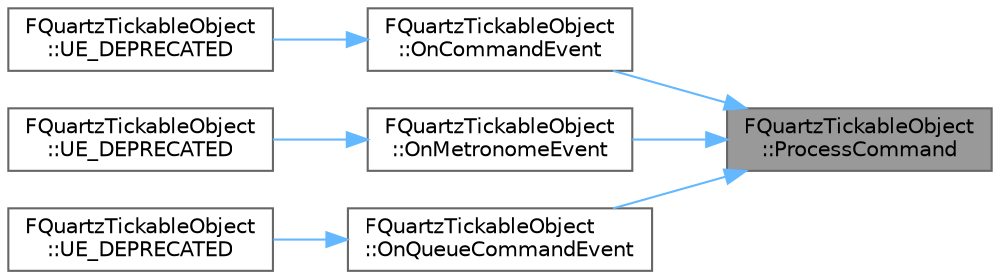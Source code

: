 digraph "FQuartzTickableObject::ProcessCommand"
{
 // INTERACTIVE_SVG=YES
 // LATEX_PDF_SIZE
  bgcolor="transparent";
  edge [fontname=Helvetica,fontsize=10,labelfontname=Helvetica,labelfontsize=10];
  node [fontname=Helvetica,fontsize=10,shape=box,height=0.2,width=0.4];
  rankdir="RL";
  Node1 [id="Node000001",label="FQuartzTickableObject\l::ProcessCommand",height=0.2,width=0.4,color="gray40", fillcolor="grey60", style="filled", fontcolor="black",tooltip=" "];
  Node1 -> Node2 [id="edge1_Node000001_Node000002",dir="back",color="steelblue1",style="solid",tooltip=" "];
  Node2 [id="Node000002",label="FQuartzTickableObject\l::OnCommandEvent",height=0.2,width=0.4,color="grey40", fillcolor="white", style="filled",URL="$db/d27/classFQuartzTickableObject.html#ab75bd80fb9f921c4009ad9c0fb8e5def",tooltip=" "];
  Node2 -> Node3 [id="edge2_Node000002_Node000003",dir="back",color="steelblue1",style="solid",tooltip=" "];
  Node3 [id="Node000003",label="FQuartzTickableObject\l::UE_DEPRECATED",height=0.2,width=0.4,color="grey40", fillcolor="white", style="filled",URL="$db/d27/classFQuartzTickableObject.html#ac809c38ba4e7c3052ed101e407977244",tooltip=" "];
  Node1 -> Node4 [id="edge3_Node000001_Node000004",dir="back",color="steelblue1",style="solid",tooltip=" "];
  Node4 [id="Node000004",label="FQuartzTickableObject\l::OnMetronomeEvent",height=0.2,width=0.4,color="grey40", fillcolor="white", style="filled",URL="$db/d27/classFQuartzTickableObject.html#a520fc4da96cf0e11af361eff3f3fa898",tooltip=" "];
  Node4 -> Node5 [id="edge4_Node000004_Node000005",dir="back",color="steelblue1",style="solid",tooltip=" "];
  Node5 [id="Node000005",label="FQuartzTickableObject\l::UE_DEPRECATED",height=0.2,width=0.4,color="grey40", fillcolor="white", style="filled",URL="$db/d27/classFQuartzTickableObject.html#a905d68a7587dddcd8f1edcc1165f2788",tooltip=" "];
  Node1 -> Node6 [id="edge5_Node000001_Node000006",dir="back",color="steelblue1",style="solid",tooltip=" "];
  Node6 [id="Node000006",label="FQuartzTickableObject\l::OnQueueCommandEvent",height=0.2,width=0.4,color="grey40", fillcolor="white", style="filled",URL="$db/d27/classFQuartzTickableObject.html#acd0712830568d24cd8c8743553668e01",tooltip=" "];
  Node6 -> Node7 [id="edge6_Node000006_Node000007",dir="back",color="steelblue1",style="solid",tooltip=" "];
  Node7 [id="Node000007",label="FQuartzTickableObject\l::UE_DEPRECATED",height=0.2,width=0.4,color="grey40", fillcolor="white", style="filled",URL="$db/d27/classFQuartzTickableObject.html#a538889730e04cfb19e9bab07b7961d72",tooltip=" "];
}
